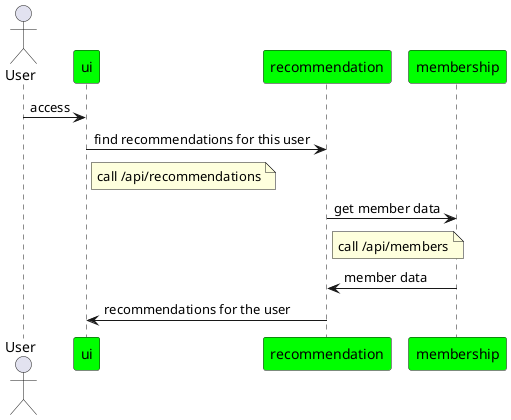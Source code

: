 @startuml
actor User
participant ui #lime
participant recommendation #lime
participant membership #lime
User -> ui : access
ui -> recommendation : find recommendations for this user
note right of ui : call /api/recommendations
recommendation -> membership : get member data
note right of recommendation : call /api/members
membership -> recommendation : member data
recommendation -> ui : recommendations for the user
@enduml
